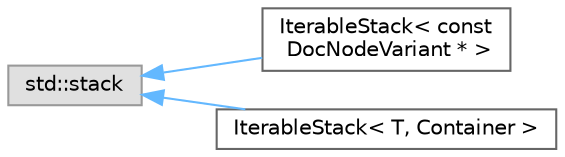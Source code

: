 digraph "Graphical Class Hierarchy"
{
 // INTERACTIVE_SVG=YES
 // LATEX_PDF_SIZE
  bgcolor="transparent";
  edge [fontname=Helvetica,fontsize=10,labelfontname=Helvetica,labelfontsize=10];
  node [fontname=Helvetica,fontsize=10,shape=box,height=0.2,width=0.4];
  rankdir="LR";
  Node0 [label="std::stack",height=0.2,width=0.4,color="grey60", fillcolor="#E0E0E0", style="filled",tooltip=" "];
  Node0 -> Node1 [dir="back",color="steelblue1",style="solid"];
  Node1 [label="IterableStack\< const\l DocNodeVariant * \>",height=0.2,width=0.4,color="grey40", fillcolor="white", style="filled",URL="$d9/d82/class_iterable_stack.html",tooltip=" "];
  Node0 -> Node2 [dir="back",color="steelblue1",style="solid"];
  Node2 [label="IterableStack\< T, Container \>",height=0.2,width=0.4,color="grey40", fillcolor="white", style="filled",URL="$d9/d82/class_iterable_stack.html",tooltip=" "];
}
